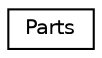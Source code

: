 digraph "Graphical Class Hierarchy"
{
  edge [fontname="Helvetica",fontsize="10",labelfontname="Helvetica",labelfontsize="10"];
  node [fontname="Helvetica",fontsize="10",shape=record];
  rankdir="LR";
  Node1 [label="Parts",height=0.2,width=0.4,color="black", fillcolor="white", style="filled",URL="$classParts.html",tooltip="a monolithic collection of part parameters "];
}
